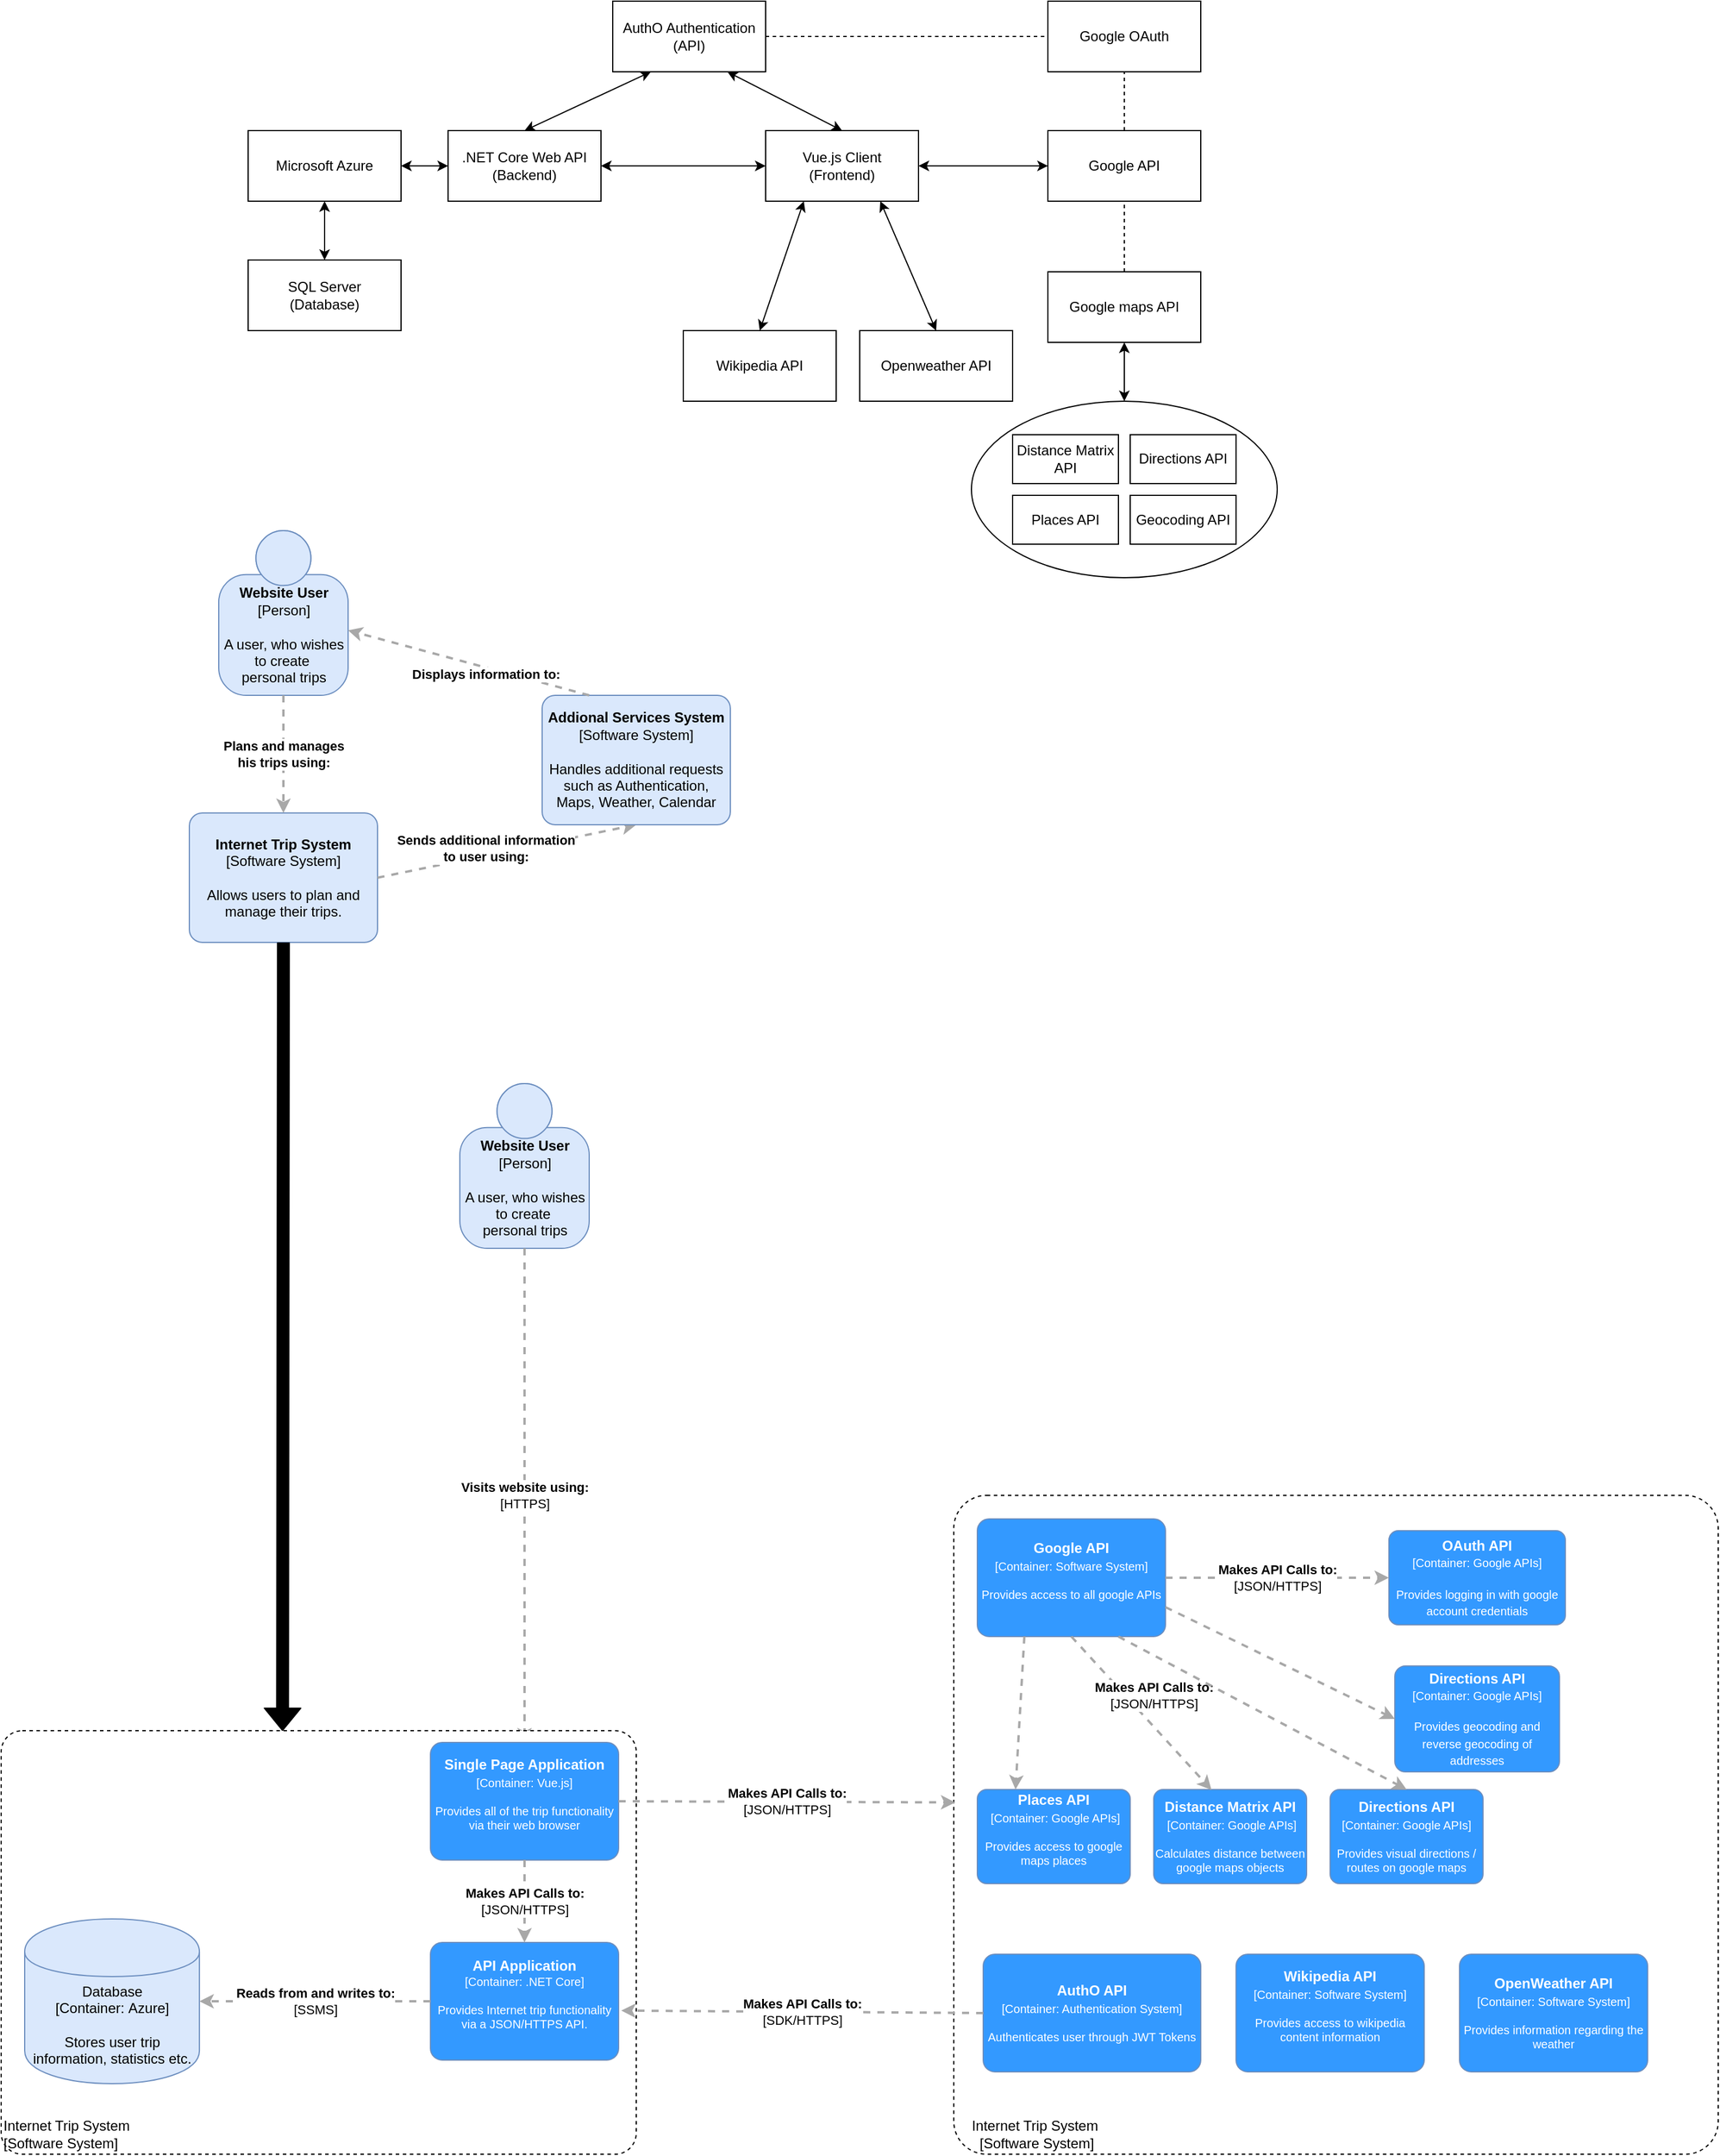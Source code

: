 <mxfile version="13.0.3" type="device"><diagram id="2mAT9Wd5Qepy-uDYWMxT" name="Page-1"><mxGraphModel dx="4470" dy="2687" grid="1" gridSize="10" guides="1" tooltips="1" connect="1" arrows="1" fold="1" page="1" pageScale="1" pageWidth="850" pageHeight="1100" math="0" shadow="0"><root><mxCell id="0"/><mxCell id="1" parent="0"/><mxCell id="9i1Rbm_RUIJexxACCG9K-1" value="&lt;div&gt;AuthO Authentication&lt;/div&gt;&lt;div&gt;(API)&lt;/div&gt;" style="rounded=0;whiteSpace=wrap;html=1;" parent="1" vertex="1"><mxGeometry x="340" y="130" width="130" height="60" as="geometry"/></mxCell><mxCell id="9i1Rbm_RUIJexxACCG9K-2" value="&lt;div&gt;.NET Core Web API&lt;/div&gt;&lt;div&gt;(Backend)&lt;/div&gt;" style="rounded=0;whiteSpace=wrap;html=1;" parent="1" vertex="1"><mxGeometry x="200" y="240" width="130" height="60" as="geometry"/></mxCell><mxCell id="9i1Rbm_RUIJexxACCG9K-3" value="&lt;div&gt;Vue.js Client&lt;/div&gt;&lt;div&gt;(Frontend)&lt;/div&gt;" style="rounded=0;whiteSpace=wrap;html=1;" parent="1" vertex="1"><mxGeometry x="470" y="240" width="130" height="60" as="geometry"/></mxCell><mxCell id="9i1Rbm_RUIJexxACCG9K-4" value="Microsoft Azure" style="rounded=0;whiteSpace=wrap;html=1;" parent="1" vertex="1"><mxGeometry x="30" y="240" width="130" height="60" as="geometry"/></mxCell><mxCell id="9i1Rbm_RUIJexxACCG9K-5" value="SQL Server&lt;br&gt;(Database)" style="rounded=0;whiteSpace=wrap;html=1;" parent="1" vertex="1"><mxGeometry x="30" y="350" width="130" height="60" as="geometry"/></mxCell><mxCell id="9i1Rbm_RUIJexxACCG9K-6" value="Google API" style="rounded=0;whiteSpace=wrap;html=1;" parent="1" vertex="1"><mxGeometry x="710" y="240" width="130" height="60" as="geometry"/></mxCell><mxCell id="9i1Rbm_RUIJexxACCG9K-7" value="Wikipedia API" style="rounded=0;whiteSpace=wrap;html=1;" parent="1" vertex="1"><mxGeometry x="400" y="410" width="130" height="60" as="geometry"/></mxCell><mxCell id="9i1Rbm_RUIJexxACCG9K-8" value="Openweather API" style="rounded=0;whiteSpace=wrap;html=1;" parent="1" vertex="1"><mxGeometry x="550" y="410" width="130" height="60" as="geometry"/></mxCell><mxCell id="9i1Rbm_RUIJexxACCG9K-9" value="Google OAuth" style="rounded=0;whiteSpace=wrap;html=1;" parent="1" vertex="1"><mxGeometry x="710" y="130" width="130" height="60" as="geometry"/></mxCell><mxCell id="9i1Rbm_RUIJexxACCG9K-10" value="Google maps API" style="rounded=0;whiteSpace=wrap;html=1;" parent="1" vertex="1"><mxGeometry x="710" y="360" width="130" height="60" as="geometry"/></mxCell><mxCell id="9i1Rbm_RUIJexxACCG9K-19" value="" style="ellipse;whiteSpace=wrap;html=1;shadow=0;" parent="1" vertex="1"><mxGeometry x="645" y="470" width="260" height="150" as="geometry"/></mxCell><mxCell id="9i1Rbm_RUIJexxACCG9K-11" value="Directions API" style="rounded=0;whiteSpace=wrap;html=1;" parent="1" vertex="1"><mxGeometry x="780" y="498.46" width="90" height="41.54" as="geometry"/></mxCell><mxCell id="9i1Rbm_RUIJexxACCG9K-12" value="Geocoding API" style="rounded=0;whiteSpace=wrap;html=1;" parent="1" vertex="1"><mxGeometry x="780" y="550" width="90" height="41.54" as="geometry"/></mxCell><mxCell id="9i1Rbm_RUIJexxACCG9K-13" value="Distance Matrix API" style="rounded=0;whiteSpace=wrap;html=1;" parent="1" vertex="1"><mxGeometry x="680" y="498.46" width="90" height="41.54" as="geometry"/></mxCell><mxCell id="9i1Rbm_RUIJexxACCG9K-14" value="Places API" style="rounded=0;whiteSpace=wrap;html=1;shadow=0;" parent="1" vertex="1"><mxGeometry x="680" y="550" width="90" height="41.54" as="geometry"/></mxCell><mxCell id="9i1Rbm_RUIJexxACCG9K-35" value="" style="endArrow=classic;startArrow=classic;html=1;exitX=1;exitY=0.5;exitDx=0;exitDy=0;entryX=0;entryY=0.5;entryDx=0;entryDy=0;" parent="1" source="9i1Rbm_RUIJexxACCG9K-4" target="9i1Rbm_RUIJexxACCG9K-2" edge="1"><mxGeometry width="50" height="50" relative="1" as="geometry"><mxPoint x="430" y="390" as="sourcePoint"/><mxPoint x="480" y="340" as="targetPoint"/></mxGeometry></mxCell><mxCell id="9i1Rbm_RUIJexxACCG9K-36" value="" style="endArrow=classic;startArrow=classic;html=1;exitX=0.5;exitY=0;exitDx=0;exitDy=0;entryX=0.5;entryY=1;entryDx=0;entryDy=0;" parent="1" source="9i1Rbm_RUIJexxACCG9K-5" target="9i1Rbm_RUIJexxACCG9K-4" edge="1"><mxGeometry width="50" height="50" relative="1" as="geometry"><mxPoint x="170" y="280.0" as="sourcePoint"/><mxPoint x="210" y="280.0" as="targetPoint"/></mxGeometry></mxCell><mxCell id="9i1Rbm_RUIJexxACCG9K-37" value="" style="endArrow=classic;startArrow=classic;html=1;exitX=0.5;exitY=0;exitDx=0;exitDy=0;entryX=0.25;entryY=1;entryDx=0;entryDy=0;" parent="1" source="9i1Rbm_RUIJexxACCG9K-7" target="9i1Rbm_RUIJexxACCG9K-3" edge="1"><mxGeometry width="50" height="50" relative="1" as="geometry"><mxPoint x="105" y="360.0" as="sourcePoint"/><mxPoint x="105" y="310.0" as="targetPoint"/></mxGeometry></mxCell><mxCell id="9i1Rbm_RUIJexxACCG9K-38" value="" style="endArrow=classic;startArrow=classic;html=1;exitX=0.5;exitY=0;exitDx=0;exitDy=0;entryX=0.75;entryY=1;entryDx=0;entryDy=0;" parent="1" source="9i1Rbm_RUIJexxACCG9K-8" target="9i1Rbm_RUIJexxACCG9K-3" edge="1"><mxGeometry width="50" height="50" relative="1" as="geometry"><mxPoint x="465" y="370" as="sourcePoint"/><mxPoint x="545" y="310.0" as="targetPoint"/></mxGeometry></mxCell><mxCell id="9i1Rbm_RUIJexxACCG9K-39" value="" style="endArrow=classic;startArrow=classic;html=1;exitX=1;exitY=0.5;exitDx=0;exitDy=0;entryX=0;entryY=0.5;entryDx=0;entryDy=0;" parent="1" source="9i1Rbm_RUIJexxACCG9K-2" target="9i1Rbm_RUIJexxACCG9K-3" edge="1"><mxGeometry width="50" height="50" relative="1" as="geometry"><mxPoint x="465" y="370" as="sourcePoint"/><mxPoint x="512.5" y="310.0" as="targetPoint"/></mxGeometry></mxCell><mxCell id="9i1Rbm_RUIJexxACCG9K-40" value="" style="endArrow=classic;startArrow=classic;html=1;exitX=0;exitY=0.5;exitDx=0;exitDy=0;entryX=1;entryY=0.5;entryDx=0;entryDy=0;" parent="1" source="9i1Rbm_RUIJexxACCG9K-6" target="9i1Rbm_RUIJexxACCG9K-3" edge="1"><mxGeometry width="50" height="50" relative="1" as="geometry"><mxPoint x="475" y="380" as="sourcePoint"/><mxPoint x="522.5" y="320.0" as="targetPoint"/></mxGeometry></mxCell><mxCell id="9i1Rbm_RUIJexxACCG9K-42" value="" style="endArrow=classic;startArrow=classic;html=1;exitX=0.5;exitY=1;exitDx=0;exitDy=0;entryX=0.5;entryY=0;entryDx=0;entryDy=0;" parent="1" source="9i1Rbm_RUIJexxACCG9K-10" target="9i1Rbm_RUIJexxACCG9K-19" edge="1"><mxGeometry width="50" height="50" relative="1" as="geometry"><mxPoint x="785" y="310.0" as="sourcePoint"/><mxPoint x="785" y="370" as="targetPoint"/></mxGeometry></mxCell><mxCell id="9i1Rbm_RUIJexxACCG9K-44" value="" style="endArrow=none;dashed=1;html=1;exitX=0.5;exitY=0;exitDx=0;exitDy=0;entryX=0.5;entryY=1;entryDx=0;entryDy=0;" parent="1" source="9i1Rbm_RUIJexxACCG9K-6" target="9i1Rbm_RUIJexxACCG9K-9" edge="1"><mxGeometry width="50" height="50" relative="1" as="geometry"><mxPoint x="430" y="390" as="sourcePoint"/><mxPoint x="480" y="340" as="targetPoint"/></mxGeometry></mxCell><mxCell id="9i1Rbm_RUIJexxACCG9K-45" value="" style="endArrow=none;dashed=1;html=1;exitX=0.5;exitY=0;exitDx=0;exitDy=0;entryX=0.5;entryY=1;entryDx=0;entryDy=0;" parent="1" source="9i1Rbm_RUIJexxACCG9K-10" target="9i1Rbm_RUIJexxACCG9K-6" edge="1"><mxGeometry width="50" height="50" relative="1" as="geometry"><mxPoint x="760" y="360.0" as="sourcePoint"/><mxPoint x="760" y="310.0" as="targetPoint"/></mxGeometry></mxCell><mxCell id="9i1Rbm_RUIJexxACCG9K-46" value="" style="endArrow=none;dashed=1;html=1;exitX=1;exitY=0.5;exitDx=0;exitDy=0;entryX=0;entryY=0.5;entryDx=0;entryDy=0;" parent="1" source="9i1Rbm_RUIJexxACCG9K-1" target="9i1Rbm_RUIJexxACCG9K-9" edge="1"><mxGeometry width="50" height="50" relative="1" as="geometry"><mxPoint x="785" y="250.0" as="sourcePoint"/><mxPoint x="785" y="200.0" as="targetPoint"/></mxGeometry></mxCell><mxCell id="9i1Rbm_RUIJexxACCG9K-47" value="" style="endArrow=classic;startArrow=classic;html=1;exitX=0.5;exitY=0;exitDx=0;exitDy=0;entryX=0.25;entryY=1;entryDx=0;entryDy=0;" parent="1" source="9i1Rbm_RUIJexxACCG9K-2" target="9i1Rbm_RUIJexxACCG9K-1" edge="1"><mxGeometry width="50" height="50" relative="1" as="geometry"><mxPoint x="430" y="390" as="sourcePoint"/><mxPoint x="480" y="340" as="targetPoint"/></mxGeometry></mxCell><mxCell id="9i1Rbm_RUIJexxACCG9K-48" value="" style="endArrow=classic;startArrow=classic;html=1;exitX=0.5;exitY=0;exitDx=0;exitDy=0;entryX=0.75;entryY=1;entryDx=0;entryDy=0;" parent="1" source="9i1Rbm_RUIJexxACCG9K-3" target="9i1Rbm_RUIJexxACCG9K-1" edge="1"><mxGeometry width="50" height="50" relative="1" as="geometry"><mxPoint x="275" y="250.0" as="sourcePoint"/><mxPoint x="350" y="170" as="targetPoint"/></mxGeometry></mxCell><mxCell id="bt_tfzDrWckzXTY9IHqa-1" value="&lt;span&gt;&lt;b&gt;Website User&lt;br&gt;&lt;/b&gt;[Person]&lt;/span&gt;&lt;br&gt;&lt;br&gt;&lt;div&gt;A user, who wishes&lt;/div&gt;&lt;div&gt;to create&amp;nbsp;&lt;/div&gt;&lt;div&gt;personal&amp;nbsp;&lt;span&gt;trips&lt;/span&gt;&lt;/div&gt;" style="html=1;dashed=0;whitespace=wrap;fillColor=#DAE8FC;strokeColor=#6C8EBF;shape=mxgraph.c4.person;align=center;points=[[0.5,0,0],[1,0.5,0],[1,0.75,0],[0.75,1,0],[0.5,1,0],[0.25,1,0],[0,0.75,0],[0,0.5,0]];" vertex="1" parent="1"><mxGeometry x="5" y="580" width="110.0" height="140" as="geometry"/></mxCell><mxCell id="bt_tfzDrWckzXTY9IHqa-2" value="&lt;b&gt;Internet Trip System&lt;/b&gt;&lt;div&gt;[Software System]&lt;/div&gt;&lt;br&gt;&lt;div&gt;Allows users to plan and&lt;/div&gt;&lt;div&gt;manage their trips.&lt;/div&gt;" style="rounded=1;whiteSpace=wrap;html=1;labelBackgroundColor=none;fillColor=#dae8fc;fontColor=#000000;align=center;arcSize=10;strokeColor=#6c8ebf;points=[[0.25,0,0],[0.5,0,0],[0.75,0,0],[1,0.25,0],[1,0.5,0],[1,0.75,0],[0.75,1,0],[0.5,1,0],[0.25,1,0],[0,0.75,0],[0,0.5,0],[0,0.25,0]];" vertex="1" parent="1"><mxGeometry x="-20" y="820" width="160" height="110.0" as="geometry"/></mxCell><mxCell id="bt_tfzDrWckzXTY9IHqa-3" value="&lt;b&gt;Plans and manages &lt;br&gt;his trips using:&lt;br&gt;&lt;/b&gt;" style="edgeStyle=none;rounded=0;html=1;entryX=0.5;entryY=0;jettySize=auto;orthogonalLoop=1;strokeColor=#A8A8A8;strokeWidth=2;fontColor=#000000;jumpStyle=none;dashed=1;exitX=0.5;exitY=1;exitDx=0;exitDy=0;exitPerimeter=0;entryDx=0;entryDy=0;entryPerimeter=0;" edge="1" parent="1" source="bt_tfzDrWckzXTY9IHqa-1" target="bt_tfzDrWckzXTY9IHqa-2"><mxGeometry width="200" relative="1" as="geometry"><mxPoint x="15" y="800" as="sourcePoint"/><mxPoint x="185" y="730" as="targetPoint"/></mxGeometry></mxCell><mxCell id="bt_tfzDrWckzXTY9IHqa-10" value="&lt;b&gt;Sends additional information&lt;br&gt;to user using:&lt;br&gt;&lt;/b&gt;" style="edgeStyle=none;rounded=0;html=1;jettySize=auto;orthogonalLoop=1;strokeColor=#A8A8A8;strokeWidth=2;fontColor=#000000;jumpStyle=none;dashed=1;exitX=1;exitY=0.5;exitDx=0;exitDy=0;exitPerimeter=0;entryX=0.5;entryY=1;entryDx=0;entryDy=0;entryPerimeter=0;" edge="1" parent="1" source="bt_tfzDrWckzXTY9IHqa-2" target="bt_tfzDrWckzXTY9IHqa-11"><mxGeometry x="-0.151" y="6" width="200" relative="1" as="geometry"><mxPoint x="70" y="730" as="sourcePoint"/><mxPoint x="300" y="800" as="targetPoint"/><mxPoint as="offset"/></mxGeometry></mxCell><mxCell id="bt_tfzDrWckzXTY9IHqa-11" value="&lt;span&gt;&lt;b&gt;Addional Services System&lt;br&gt;&lt;/b&gt;[Software System]&lt;/span&gt;&lt;br&gt;&lt;br&gt;&lt;div&gt;Handles additional requests&lt;/div&gt;&lt;div&gt;such as Authentication, Maps, Weather, Calendar&lt;/div&gt;" style="rounded=1;whiteSpace=wrap;html=1;labelBackgroundColor=none;fillColor=#dae8fc;fontColor=#000000;align=center;arcSize=10;strokeColor=#6c8ebf;points=[[0.25,0,0],[0.5,0,0],[0.75,0,0],[1,0.25,0],[1,0.5,0],[1,0.75,0],[0.75,1,0],[0.5,1,0],[0.25,1,0],[0,0.75,0],[0,0.5,0],[0,0.25,0]];" vertex="1" parent="1"><mxGeometry x="280" y="720" width="160" height="110.0" as="geometry"/></mxCell><mxCell id="bt_tfzDrWckzXTY9IHqa-12" value="&lt;b&gt;Displays information to:&lt;br&gt;&lt;/b&gt;" style="edgeStyle=none;rounded=0;html=1;jettySize=auto;orthogonalLoop=1;strokeColor=#A8A8A8;strokeWidth=2;fontColor=#000000;jumpStyle=none;dashed=1;exitX=0.25;exitY=0;exitDx=0;exitDy=0;exitPerimeter=0;" edge="1" parent="1" source="bt_tfzDrWckzXTY9IHqa-11" target="bt_tfzDrWckzXTY9IHqa-1"><mxGeometry x="-0.151" y="6" width="200" relative="1" as="geometry"><mxPoint x="150" y="885" as="sourcePoint"/><mxPoint x="365" y="840" as="targetPoint"/><mxPoint as="offset"/></mxGeometry></mxCell><mxCell id="bt_tfzDrWckzXTY9IHqa-18" value="&lt;span&gt;&lt;b&gt;Website User&lt;br&gt;&lt;/b&gt;[Person]&lt;/span&gt;&lt;br&gt;&lt;br&gt;&lt;div&gt;A user, who wishes&lt;/div&gt;&lt;div&gt;to create&amp;nbsp;&lt;/div&gt;&lt;div&gt;personal&amp;nbsp;&lt;span&gt;trips&lt;/span&gt;&lt;/div&gt;" style="html=1;dashed=0;whitespace=wrap;fillColor=#DAE8FC;strokeColor=#6C8EBF;shape=mxgraph.c4.person;align=center;points=[[0.5,0,0],[1,0.5,0],[1,0.75,0],[0.75,1,0],[0.5,1,0],[0.25,1,0],[0,0.75,0],[0,0.5,0]];" vertex="1" parent="1"><mxGeometry x="210" y="1050" width="110.0" height="140" as="geometry"/></mxCell><mxCell id="bt_tfzDrWckzXTY9IHqa-25" value="&lt;div style=&quot;text-align: left&quot;&gt;&lt;div style=&quot;text-align: center&quot;&gt;&lt;b&gt;Visits website using:&lt;/b&gt;&lt;/div&gt;&lt;div style=&quot;text-align: center&quot;&gt;[HTTPS]&lt;/div&gt;&lt;/div&gt;" style="edgeStyle=none;rounded=0;html=1;jettySize=auto;orthogonalLoop=1;strokeColor=#A8A8A8;strokeWidth=2;fontColor=#000000;jumpStyle=none;dashed=1;exitX=0.5;exitY=1;exitDx=0;exitDy=0;exitPerimeter=0;entryX=0.5;entryY=0;entryDx=0;entryDy=0;entryPerimeter=0;" edge="1" parent="1" source="bt_tfzDrWckzXTY9IHqa-18" target="bt_tfzDrWckzXTY9IHqa-20"><mxGeometry width="200" relative="1" as="geometry"><mxPoint x="275" y="1380" as="sourcePoint"/><mxPoint x="275" y="1450" as="targetPoint"/></mxGeometry></mxCell><mxCell id="bt_tfzDrWckzXTY9IHqa-26" value="" style="shape=flexArrow;endArrow=classic;html=1;exitX=0.5;exitY=1;exitDx=0;exitDy=0;exitPerimeter=0;entryX=0.443;entryY=0.001;entryDx=0;entryDy=0;entryPerimeter=0;fillColor=#000000;" edge="1" parent="1" source="bt_tfzDrWckzXTY9IHqa-2" target="bt_tfzDrWckzXTY9IHqa-14"><mxGeometry width="50" height="50" relative="1" as="geometry"><mxPoint x="-30" y="1050" as="sourcePoint"/><mxPoint x="20" y="1000" as="targetPoint"/></mxGeometry></mxCell><mxCell id="bt_tfzDrWckzXTY9IHqa-51" value="&lt;div style=&quot;text-align: left&quot;&gt;&amp;nbsp; &amp;nbsp; Internet Trip System&lt;/div&gt;&lt;div style=&quot;text-align: left&quot;&gt;&amp;nbsp; &amp;nbsp; &amp;nbsp; [Software System]&lt;/div&gt;" style="rounded=1;whiteSpace=wrap;html=1;labelBackgroundColor=none;fillColor=#ffffff;fontColor=#000000;align=left;arcSize=5;strokeColor=#000000;verticalAlign=bottom;points=[[0.25,0,0],[0.5,0,0],[0.75,0,0],[1,0.25,0],[1,0.5,0],[1,0.75,0],[0.75,1,0],[0.5,1,0],[0.25,1,0],[0,0.75,0],[0,0.5,0],[0,0.25,0]];dashed=1;" vertex="1" parent="1"><mxGeometry x="630" y="1400" width="650" height="560" as="geometry"/></mxCell><mxCell id="bt_tfzDrWckzXTY9IHqa-52" value="" style="group" vertex="1" connectable="0" parent="1"><mxGeometry x="-180" y="1600" width="540" height="360" as="geometry"/></mxCell><mxCell id="bt_tfzDrWckzXTY9IHqa-14" value="&lt;div style=&quot;text-align: left&quot;&gt;Internet Trip System&lt;/div&gt;&lt;div style=&quot;text-align: left&quot;&gt;[Software System]&lt;/div&gt;" style="rounded=1;whiteSpace=wrap;html=1;labelBackgroundColor=none;fillColor=#ffffff;fontColor=#000000;align=left;arcSize=5;strokeColor=#000000;verticalAlign=bottom;points=[[0.25,0,0],[0.5,0,0],[0.75,0,0],[1,0.25,0],[1,0.5,0],[1,0.75,0],[0.75,1,0],[0.5,1,0],[0.25,1,0],[0,0.75,0],[0,0.5,0],[0,0.25,0]];dashed=1;" vertex="1" parent="bt_tfzDrWckzXTY9IHqa-52"><mxGeometry width="540" height="360" as="geometry"/></mxCell><mxCell id="bt_tfzDrWckzXTY9IHqa-15" value="&lt;font color=&quot;#ffffff&quot;&gt;&lt;b&gt;API Application&lt;/b&gt;&lt;br&gt;&lt;/font&gt;&lt;div style=&quot;font-size: 10px&quot;&gt;&lt;font color=&quot;#ffffff&quot; style=&quot;font-size: 10px&quot;&gt;[Container: .NET Core]&lt;/font&gt;&lt;/div&gt;&lt;div style=&quot;font-size: 10px&quot;&gt;&lt;font color=&quot;#ffffff&quot; style=&quot;font-size: 10px&quot;&gt;&lt;br&gt;&lt;/font&gt;&lt;/div&gt;&lt;div style=&quot;font-size: 10px&quot;&gt;&lt;font color=&quot;#ffffff&quot; style=&quot;font-size: 10px&quot;&gt;Provides Internet trip functionality via a JSON/HTTPS API.&lt;/font&gt;&lt;/div&gt;&lt;div style=&quot;font-size: 10px&quot;&gt;&lt;br&gt;&lt;/div&gt;" style="rounded=1;whiteSpace=wrap;html=1;labelBackgroundColor=none;fillColor=#3399FF;align=center;arcSize=10;strokeColor=#6c8ebf;points=[[0.25,0,0],[0.5,0,0],[0.75,0,0],[1,0.25,0],[1,0.5,0],[1,0.75,0],[0.75,1,0],[0.5,1,0],[0.25,1,0],[0,0.75,0],[0,0.5,0],[0,0.25,0]];" vertex="1" parent="bt_tfzDrWckzXTY9IHqa-52"><mxGeometry x="365" y="180" width="160" height="100" as="geometry"/></mxCell><mxCell id="bt_tfzDrWckzXTY9IHqa-20" value="&lt;span style=&quot;color: rgb(255 , 255 , 255)&quot;&gt;&lt;b&gt;Single Page Application&lt;br&gt;&lt;/b&gt;&lt;/span&gt;&lt;font style=&quot;font-size: 10px&quot;&gt;&lt;span style=&quot;color: rgb(255 , 255 , 255)&quot;&gt;[Container: Vue.js]&lt;/span&gt;&lt;br&gt;&lt;/font&gt;&lt;div style=&quot;font-size: 10px&quot;&gt;&lt;font color=&quot;#ffffff&quot; style=&quot;font-size: 10px&quot;&gt;&lt;br&gt;&lt;/font&gt;&lt;/div&gt;&lt;div style=&quot;font-size: 10px&quot;&gt;&lt;font color=&quot;#ffffff&quot; style=&quot;font-size: 10px&quot;&gt;Provides all of the trip functionality&lt;/font&gt;&lt;/div&gt;&lt;div style=&quot;font-size: 10px&quot;&gt;&lt;font color=&quot;#ffffff&quot; style=&quot;font-size: 10px&quot;&gt;via their web browser&lt;/font&gt;&lt;/div&gt;&lt;div style=&quot;font-size: 10px&quot;&gt;&lt;br&gt;&lt;/div&gt;" style="rounded=1;whiteSpace=wrap;html=1;labelBackgroundColor=none;fillColor=#3399FF;align=center;arcSize=10;strokeColor=#6c8ebf;points=[[0.25,0,0],[0.5,0,0],[0.75,0,0],[1,0.25,0],[1,0.5,0],[1,0.75,0],[0.75,1,0],[0.5,1,0],[0.25,1,0],[0,0.75,0],[0,0.5,0],[0,0.25,0]];" vertex="1" parent="bt_tfzDrWckzXTY9IHqa-52"><mxGeometry x="365" y="10" width="160" height="100" as="geometry"/></mxCell><mxCell id="bt_tfzDrWckzXTY9IHqa-21" value="&lt;span&gt;Database&lt;/span&gt;&lt;div&gt;[Container:&amp;nbsp;Azure]&lt;/div&gt;&lt;br&gt;&lt;div&gt;Stores user trip information, statistics etc.&lt;/div&gt;" style="shape=cylinder;whiteSpace=wrap;html=1;boundedLbl=1;rounded=0;labelBackgroundColor=none;fillColor=#dae8fc;fontSize=12;fontColor=#000000;align=center;strokeColor=#6c8ebf;points=[[0.5,0,0],[1,0.25,0],[1,0.5,0],[1,0.75,0],[0.5,1,0],[0,0.75,0],[0,0.5,0],[0,0.25,0]];" vertex="1" parent="bt_tfzDrWckzXTY9IHqa-52"><mxGeometry x="20" y="160" width="148.57" height="140" as="geometry"/></mxCell><mxCell id="bt_tfzDrWckzXTY9IHqa-23" value="&lt;div style=&quot;text-align: left&quot;&gt;&lt;div style=&quot;text-align: center&quot;&gt;&lt;b&gt;Makes API Calls to:&lt;/b&gt;&lt;/div&gt;&lt;div style=&quot;text-align: center&quot;&gt;[JSON/HTTPS]&lt;br&gt;&lt;/div&gt;&lt;/div&gt;" style="edgeStyle=none;rounded=0;html=1;jettySize=auto;orthogonalLoop=1;strokeColor=#A8A8A8;strokeWidth=2;fontColor=#000000;jumpStyle=none;dashed=1;exitX=0.5;exitY=1;exitDx=0;exitDy=0;exitPerimeter=0;" edge="1" parent="bt_tfzDrWckzXTY9IHqa-52" source="bt_tfzDrWckzXTY9IHqa-20" target="bt_tfzDrWckzXTY9IHqa-15"><mxGeometry width="200" relative="1" as="geometry"><mxPoint x="200" y="100" as="sourcePoint"/><mxPoint x="400" y="100" as="targetPoint"/></mxGeometry></mxCell><mxCell id="bt_tfzDrWckzXTY9IHqa-24" value="&lt;div style=&quot;text-align: left&quot;&gt;&lt;div style=&quot;text-align: center&quot;&gt;&lt;b&gt;Reads from and writes to:&lt;/b&gt;&lt;/div&gt;&lt;div style=&quot;text-align: center&quot;&gt;[SSMS]&lt;br&gt;&lt;/div&gt;&lt;/div&gt;" style="edgeStyle=none;rounded=0;html=1;jettySize=auto;orthogonalLoop=1;strokeColor=#A8A8A8;strokeWidth=2;fontColor=#000000;jumpStyle=none;dashed=1;exitX=0;exitY=0.5;exitDx=0;exitDy=0;exitPerimeter=0;entryX=1;entryY=0.5;entryDx=0;entryDy=0;entryPerimeter=0;" edge="1" parent="bt_tfzDrWckzXTY9IHqa-52" source="bt_tfzDrWckzXTY9IHqa-15" target="bt_tfzDrWckzXTY9IHqa-21"><mxGeometry width="200" relative="1" as="geometry"><mxPoint x="455.0" y="120" as="sourcePoint"/><mxPoint x="455.0" y="190" as="targetPoint"/></mxGeometry></mxCell><mxCell id="bt_tfzDrWckzXTY9IHqa-53" value="&lt;font&gt;&lt;span style=&quot;color: rgb(255 , 255 , 255)&quot;&gt;&lt;b&gt;Google API&lt;br&gt;&lt;/b&gt;&lt;span style=&quot;font-size: 10px&quot;&gt;[Container: Software System]&lt;/span&gt;&lt;/span&gt;&lt;br&gt;&lt;/font&gt;&lt;div style=&quot;font-size: 10px&quot;&gt;&lt;font color=&quot;#ffffff&quot; style=&quot;font-size: 10px&quot;&gt;&lt;br&gt;&lt;/font&gt;&lt;/div&gt;&lt;div style=&quot;font-size: 10px&quot;&gt;&lt;font color=&quot;#ffffff&quot;&gt;Provides access to all google APIs&lt;/font&gt;&lt;/div&gt;&lt;div style=&quot;font-size: 10px&quot;&gt;&lt;br&gt;&lt;/div&gt;" style="rounded=1;whiteSpace=wrap;html=1;labelBackgroundColor=none;fillColor=#3399FF;align=center;arcSize=10;strokeColor=#6c8ebf;points=[[0.25,0,0],[0.5,0,0],[0.75,0,0],[1,0.25,0],[1,0.5,0],[1,0.75,0],[0.75,1,0],[0.5,1,0],[0.25,1,0],[0,0.75,0],[0,0.5,0],[0,0.25,0]];" vertex="1" parent="1"><mxGeometry x="650" y="1420" width="160" height="100" as="geometry"/></mxCell><mxCell id="bt_tfzDrWckzXTY9IHqa-54" value="&lt;div style=&quot;text-align: left&quot;&gt;&lt;div style=&quot;text-align: center&quot;&gt;&lt;b&gt;Makes API Calls to:&lt;/b&gt;&lt;/div&gt;&lt;div style=&quot;text-align: center&quot;&gt;[JSON/HTTPS]&lt;br&gt;&lt;/div&gt;&lt;/div&gt;" style="edgeStyle=none;rounded=0;html=1;jettySize=auto;orthogonalLoop=1;strokeColor=#A8A8A8;strokeWidth=2;fontColor=#000000;jumpStyle=none;dashed=1;exitX=1;exitY=0.5;exitDx=0;exitDy=0;exitPerimeter=0;entryX=0.002;entryY=0.466;entryDx=0;entryDy=0;entryPerimeter=0;" edge="1" parent="1" source="bt_tfzDrWckzXTY9IHqa-20" target="bt_tfzDrWckzXTY9IHqa-51"><mxGeometry width="200" relative="1" as="geometry"><mxPoint x="275.0" y="1720" as="sourcePoint"/><mxPoint x="629" y="1658" as="targetPoint"/></mxGeometry></mxCell><mxCell id="bt_tfzDrWckzXTY9IHqa-55" value="&lt;div style=&quot;text-align: left&quot;&gt;&lt;div style=&quot;text-align: center&quot;&gt;&lt;br&gt;&lt;/div&gt;&lt;/div&gt;" style="edgeStyle=none;rounded=0;html=1;jettySize=auto;orthogonalLoop=1;strokeColor=#A8A8A8;strokeWidth=2;fontColor=#000000;jumpStyle=none;dashed=1;exitX=0.25;exitY=1;exitDx=0;exitDy=0;exitPerimeter=0;entryX=0.25;entryY=0;entryDx=0;entryDy=0;entryPerimeter=0;" edge="1" parent="1" source="bt_tfzDrWckzXTY9IHqa-53" target="bt_tfzDrWckzXTY9IHqa-56"><mxGeometry x="0.129" y="114" width="200" relative="1" as="geometry"><mxPoint x="465" y="1480" as="sourcePoint"/><mxPoint x="660" y="1480" as="targetPoint"/><mxPoint as="offset"/></mxGeometry></mxCell><mxCell id="bt_tfzDrWckzXTY9IHqa-56" value="&lt;font&gt;&lt;span style=&quot;color: rgb(255 , 255 , 255)&quot;&gt;&lt;b&gt;Places API&lt;br&gt;&lt;/b&gt;&lt;span style=&quot;font-size: 10px&quot;&gt;&amp;nbsp;[Container: Google APIs]&lt;/span&gt;&lt;/span&gt;&lt;br&gt;&lt;/font&gt;&lt;div style=&quot;font-size: 10px&quot;&gt;&lt;font color=&quot;#ffffff&quot; style=&quot;font-size: 10px&quot;&gt;&lt;br&gt;&lt;/font&gt;&lt;/div&gt;&lt;div style=&quot;font-size: 10px&quot;&gt;&lt;font color=&quot;#ffffff&quot;&gt;Provides access to google maps places&lt;/font&gt;&lt;/div&gt;&lt;div style=&quot;font-size: 10px&quot;&gt;&lt;br&gt;&lt;/div&gt;" style="rounded=1;whiteSpace=wrap;html=1;labelBackgroundColor=none;fillColor=#3399FF;align=center;arcSize=10;strokeColor=#6c8ebf;points=[[0.25,0,0],[0.5,0,0],[0.75,0,0],[1,0.25,0],[1,0.5,0],[1,0.75,0],[0.75,1,0],[0.5,1,0],[0.25,1,0],[0,0.75,0],[0,0.5,0],[0,0.25,0]];" vertex="1" parent="1"><mxGeometry x="650" y="1650" width="130" height="80" as="geometry"/></mxCell><mxCell id="bt_tfzDrWckzXTY9IHqa-57" value="&lt;font&gt;&lt;span style=&quot;color: rgb(255 , 255 , 255)&quot;&gt;&lt;b&gt;Distance Matrix API&lt;br&gt;&lt;/b&gt;&lt;span style=&quot;font-size: 10px&quot;&gt;&amp;nbsp;[Container: Google APIs]&lt;/span&gt;&lt;/span&gt;&lt;br&gt;&lt;/font&gt;&lt;div style=&quot;font-size: 10px&quot;&gt;&lt;font color=&quot;#ffffff&quot; style=&quot;font-size: 10px&quot;&gt;&lt;br&gt;&lt;/font&gt;&lt;/div&gt;&lt;div style=&quot;font-size: 10px&quot;&gt;&lt;font color=&quot;#ffffff&quot;&gt;Calculates distance between google maps objects&lt;/font&gt;&lt;/div&gt;" style="rounded=1;whiteSpace=wrap;html=1;labelBackgroundColor=none;fillColor=#3399FF;align=center;arcSize=10;strokeColor=#6c8ebf;points=[[0.25,0,0],[0.5,0,0],[0.75,0,0],[1,0.25,0],[1,0.5,0],[1,0.75,0],[0.75,1,0],[0.5,1,0],[0.25,1,0],[0,0.75,0],[0,0.5,0],[0,0.25,0]];" vertex="1" parent="1"><mxGeometry x="800" y="1650" width="130" height="80" as="geometry"/></mxCell><mxCell id="bt_tfzDrWckzXTY9IHqa-58" value="&lt;div style=&quot;text-align: left&quot;&gt;&lt;div style=&quot;text-align: center&quot;&gt;&lt;br&gt;&lt;/div&gt;&lt;/div&gt;" style="edgeStyle=none;rounded=0;html=1;jettySize=auto;orthogonalLoop=1;strokeColor=#A8A8A8;strokeWidth=2;fontColor=#000000;jumpStyle=none;dashed=1;entryX=0.378;entryY=0.004;entryDx=0;entryDy=0;entryPerimeter=0;exitX=0.5;exitY=1;exitDx=0;exitDy=0;exitPerimeter=0;" edge="1" parent="1" source="bt_tfzDrWckzXTY9IHqa-53" target="bt_tfzDrWckzXTY9IHqa-57"><mxGeometry width="200" relative="1" as="geometry"><mxPoint x="730" y="1550" as="sourcePoint"/><mxPoint x="692.5" y="1600" as="targetPoint"/></mxGeometry></mxCell><mxCell id="bt_tfzDrWckzXTY9IHqa-63" value="&lt;div&gt;&lt;b&gt;Makes API Calls to:&lt;/b&gt;&lt;/div&gt;&lt;div&gt;[JSON/HTTPS]&lt;/div&gt;" style="edgeLabel;html=1;align=center;verticalAlign=middle;resizable=0;points=[];" vertex="1" connectable="0" parent="bt_tfzDrWckzXTY9IHqa-58"><mxGeometry x="-0.213" y="-2" relative="1" as="geometry"><mxPoint x="24.44" y="-2.8" as="offset"/></mxGeometry></mxCell><mxCell id="bt_tfzDrWckzXTY9IHqa-59" value="&lt;font&gt;&lt;span style=&quot;color: rgb(255 , 255 , 255)&quot;&gt;&lt;b&gt;Directions API&lt;/b&gt;&lt;span style=&quot;font-size: 10px&quot;&gt; [Container: Google APIs]&lt;/span&gt;&lt;/span&gt;&lt;br&gt;&lt;/font&gt;&lt;div style=&quot;font-size: 10px&quot;&gt;&lt;font color=&quot;#ffffff&quot; style=&quot;font-size: 10px&quot;&gt;&lt;br&gt;&lt;/font&gt;&lt;/div&gt;&lt;div style=&quot;font-size: 10px&quot;&gt;&lt;font color=&quot;#ffffff&quot;&gt;Provides visual directions / routes on google maps&lt;/font&gt;&lt;/div&gt;" style="rounded=1;whiteSpace=wrap;html=1;labelBackgroundColor=none;fillColor=#3399FF;align=center;arcSize=10;strokeColor=#6c8ebf;points=[[0.25,0,0],[0.5,0,0],[0.75,0,0],[1,0.25,0],[1,0.5,0],[1,0.75,0],[0.75,1,0],[0.5,1,0],[0.25,1,0],[0,0.75,0],[0,0.5,0],[0,0.25,0]];" vertex="1" parent="1"><mxGeometry x="950" y="1650" width="130" height="80" as="geometry"/></mxCell><mxCell id="bt_tfzDrWckzXTY9IHqa-60" value="&lt;div style=&quot;text-align: left&quot;&gt;&lt;div style=&quot;text-align: center&quot;&gt;&lt;br&gt;&lt;/div&gt;&lt;/div&gt;" style="edgeStyle=none;rounded=0;html=1;jettySize=auto;orthogonalLoop=1;strokeColor=#A8A8A8;strokeWidth=2;fontColor=#000000;jumpStyle=none;dashed=1;entryX=0.5;entryY=0;entryDx=0;entryDy=0;entryPerimeter=0;exitX=0.75;exitY=1;exitDx=0;exitDy=0;exitPerimeter=0;" edge="1" parent="1" source="bt_tfzDrWckzXTY9IHqa-53" target="bt_tfzDrWckzXTY9IHqa-59"><mxGeometry width="200" relative="1" as="geometry"><mxPoint x="740" y="1530" as="sourcePoint"/><mxPoint x="859.14" y="1600.32" as="targetPoint"/></mxGeometry></mxCell><mxCell id="bt_tfzDrWckzXTY9IHqa-61" value="&lt;font&gt;&lt;span&gt;&lt;font color=&quot;#ffffff&quot;&gt;&lt;b&gt;OAuth API&lt;br&gt;&lt;/b&gt;&lt;span style=&quot;font-size: 10px&quot;&gt;[Container: Google APIs]&lt;/span&gt;&lt;/font&gt;&lt;/span&gt;&lt;br&gt;&lt;/font&gt;&lt;div style=&quot;font-size: 10px&quot;&gt;&lt;br&gt;&lt;/div&gt;&lt;font color=&quot;#ffffff&quot;&gt;&lt;span style=&quot;font-size: 10px&quot;&gt;Provides logging in with google account credentials&lt;/span&gt;&lt;/font&gt;" style="rounded=1;whiteSpace=wrap;html=1;labelBackgroundColor=none;fillColor=#3399FF;align=center;arcSize=10;strokeColor=#6c8ebf;points=[[0.25,0,0],[0.5,0,0],[0.75,0,0],[1,0.25,0],[1,0.5,0],[1,0.75,0],[0.75,1,0],[0.5,1,0],[0.25,1,0],[0,0.75,0],[0,0.5,0],[0,0.25,0]];" vertex="1" parent="1"><mxGeometry x="1000" y="1430" width="150" height="80" as="geometry"/></mxCell><mxCell id="bt_tfzDrWckzXTY9IHqa-62" value="&lt;div style=&quot;text-align: left&quot;&gt;&lt;div style=&quot;text-align: center&quot;&gt;&lt;b&gt;Makes API Calls to:&lt;/b&gt;&lt;/div&gt;&lt;div style=&quot;text-align: center&quot;&gt;[JSON/HTTPS]&lt;br&gt;&lt;/div&gt;&lt;/div&gt;" style="edgeStyle=none;rounded=0;html=1;jettySize=auto;orthogonalLoop=1;strokeColor=#A8A8A8;strokeWidth=2;fontColor=#000000;jumpStyle=none;dashed=1;entryX=0;entryY=0.5;entryDx=0;entryDy=0;entryPerimeter=0;exitX=1;exitY=0.5;exitDx=0;exitDy=0;exitPerimeter=0;" edge="1" parent="1" source="bt_tfzDrWckzXTY9IHqa-53" target="bt_tfzDrWckzXTY9IHqa-61"><mxGeometry width="200" relative="1" as="geometry"><mxPoint x="780.0" y="1530" as="sourcePoint"/><mxPoint x="1015" y="1600" as="targetPoint"/></mxGeometry></mxCell><mxCell id="bt_tfzDrWckzXTY9IHqa-64" value="&lt;font&gt;&lt;span&gt;&lt;font color=&quot;#ffffff&quot;&gt;&lt;b&gt;Directions API&lt;/b&gt;&lt;span style=&quot;font-size: 10px&quot;&gt; &lt;br&gt;[Container: Google APIs]&lt;/span&gt;&lt;/font&gt;&lt;/span&gt;&lt;br&gt;&lt;/font&gt;&lt;div style=&quot;font-size: 10px&quot;&gt;&lt;font color=&quot;#ffffff&quot; style=&quot;font-size: 10px&quot;&gt;&lt;br&gt;&lt;/font&gt;&lt;/div&gt;&lt;div&gt;&lt;font color=&quot;#ffffff&quot;&gt;&lt;span style=&quot;font-size: 10px&quot;&gt;Provides geocoding and reverse geocoding of addresses&lt;/span&gt;&lt;/font&gt;&lt;br&gt;&lt;/div&gt;" style="rounded=1;whiteSpace=wrap;html=1;labelBackgroundColor=none;fillColor=#3399FF;align=center;arcSize=10;strokeColor=#6c8ebf;points=[[0.25,0,0],[0.5,0,0],[0.75,0,0],[1,0.25,0],[1,0.5,0],[1,0.75,0],[0.75,1,0],[0.5,1,0],[0.25,1,0],[0,0.75,0],[0,0.5,0],[0,0.25,0]];" vertex="1" parent="1"><mxGeometry x="1005" y="1545" width="140" height="90" as="geometry"/></mxCell><mxCell id="bt_tfzDrWckzXTY9IHqa-65" value="&lt;div style=&quot;text-align: left&quot;&gt;&lt;div style=&quot;text-align: center&quot;&gt;&lt;br&gt;&lt;/div&gt;&lt;/div&gt;" style="edgeStyle=none;rounded=0;html=1;jettySize=auto;orthogonalLoop=1;strokeColor=#A8A8A8;strokeWidth=2;fontColor=#000000;jumpStyle=none;dashed=1;entryX=0;entryY=0.5;entryDx=0;entryDy=0;entryPerimeter=0;exitX=1;exitY=0.75;exitDx=0;exitDy=0;exitPerimeter=0;" edge="1" parent="1" source="bt_tfzDrWckzXTY9IHqa-53" target="bt_tfzDrWckzXTY9IHqa-64"><mxGeometry width="200" relative="1" as="geometry"><mxPoint x="780" y="1530" as="sourcePoint"/><mxPoint x="1025" y="1660" as="targetPoint"/></mxGeometry></mxCell><mxCell id="bt_tfzDrWckzXTY9IHqa-67" value="&lt;font&gt;&lt;span style=&quot;color: rgb(255 , 255 , 255)&quot;&gt;&lt;b&gt;AuthO API&lt;br&gt;&lt;/b&gt;&lt;span style=&quot;font-size: 10px&quot;&gt;[Container: Authentication System]&lt;/span&gt;&lt;/span&gt;&lt;br&gt;&lt;/font&gt;&lt;div style=&quot;font-size: 10px&quot;&gt;&lt;font color=&quot;#ffffff&quot; style=&quot;font-size: 10px&quot;&gt;&lt;br&gt;&lt;/font&gt;&lt;/div&gt;&lt;div style=&quot;font-size: 10px&quot;&gt;&lt;font color=&quot;#ffffff&quot;&gt;Authenticates user through JWT Tokens&lt;/font&gt;&lt;/div&gt;" style="rounded=1;whiteSpace=wrap;html=1;labelBackgroundColor=none;fillColor=#3399FF;align=center;arcSize=10;strokeColor=#6c8ebf;points=[[0.25,0,0],[0.5,0,0],[0.75,0,0],[1,0.25,0],[1,0.5,0],[1,0.75,0],[0.75,1,0],[0.5,1,0],[0.25,1,0],[0,0.75,0],[0,0.5,0],[0,0.25,0]];" vertex="1" parent="1"><mxGeometry x="655" y="1790" width="185" height="100" as="geometry"/></mxCell><mxCell id="bt_tfzDrWckzXTY9IHqa-68" value="&lt;div style=&quot;text-align: left&quot;&gt;&lt;div style=&quot;text-align: center&quot;&gt;&lt;b&gt;Makes API Calls to:&lt;/b&gt;&lt;/div&gt;&lt;div style=&quot;text-align: center&quot;&gt;[SDK/HTTPS]&lt;br&gt;&lt;/div&gt;&lt;/div&gt;" style="edgeStyle=none;rounded=0;html=1;jettySize=auto;orthogonalLoop=1;strokeColor=#A8A8A8;strokeWidth=2;fontColor=#000000;jumpStyle=none;dashed=1;exitX=0;exitY=0.5;exitDx=0;exitDy=0;exitPerimeter=0;entryX=1.014;entryY=0.579;entryDx=0;entryDy=0;entryPerimeter=0;" edge="1" parent="1" source="bt_tfzDrWckzXTY9IHqa-67" target="bt_tfzDrWckzXTY9IHqa-15"><mxGeometry width="200" relative="1" as="geometry"><mxPoint x="355.0" y="1670.0" as="sourcePoint"/><mxPoint x="641.08" y="1666.48" as="targetPoint"/></mxGeometry></mxCell><mxCell id="bt_tfzDrWckzXTY9IHqa-70" value="&lt;font&gt;&lt;span style=&quot;color: rgb(255 , 255 , 255)&quot;&gt;&lt;b&gt;Wikipedia API&lt;br&gt;&lt;/b&gt;&lt;span style=&quot;font-size: 10px&quot;&gt;[Container: Software System]&lt;/span&gt;&lt;/span&gt;&lt;br&gt;&lt;/font&gt;&lt;div style=&quot;font-size: 10px&quot;&gt;&lt;font color=&quot;#ffffff&quot; style=&quot;font-size: 10px&quot;&gt;&lt;br&gt;&lt;/font&gt;&lt;/div&gt;&lt;div style=&quot;font-size: 10px&quot;&gt;&lt;font color=&quot;#ffffff&quot;&gt;Provides access to wikipedia content information&lt;/font&gt;&lt;/div&gt;&lt;div style=&quot;font-size: 10px&quot;&gt;&lt;br&gt;&lt;/div&gt;" style="rounded=1;whiteSpace=wrap;html=1;labelBackgroundColor=none;fillColor=#3399FF;align=center;arcSize=10;strokeColor=#6c8ebf;points=[[0.25,0,0],[0.5,0,0],[0.75,0,0],[1,0.25,0],[1,0.5,0],[1,0.75,0],[0.75,1,0],[0.5,1,0],[0.25,1,0],[0,0.75,0],[0,0.5,0],[0,0.25,0]];" vertex="1" parent="1"><mxGeometry x="870" y="1790" width="160" height="100" as="geometry"/></mxCell><mxCell id="bt_tfzDrWckzXTY9IHqa-71" value="&lt;font&gt;&lt;span style=&quot;color: rgb(255 , 255 , 255)&quot;&gt;&lt;b&gt;OpenWeather API&lt;br&gt;&lt;/b&gt;&lt;span style=&quot;font-size: 10px&quot;&gt;[Container: Software System]&lt;/span&gt;&lt;/span&gt;&lt;br&gt;&lt;/font&gt;&lt;div style=&quot;font-size: 10px&quot;&gt;&lt;font color=&quot;#ffffff&quot; style=&quot;font-size: 10px&quot;&gt;&lt;br&gt;&lt;/font&gt;&lt;/div&gt;&lt;div style=&quot;font-size: 10px&quot;&gt;&lt;font color=&quot;#ffffff&quot;&gt;Provides information regarding the weather&lt;/font&gt;&lt;/div&gt;" style="rounded=1;whiteSpace=wrap;html=1;labelBackgroundColor=none;fillColor=#3399FF;align=center;arcSize=10;strokeColor=#6c8ebf;points=[[0.25,0,0],[0.5,0,0],[0.75,0,0],[1,0.25,0],[1,0.5,0],[1,0.75,0],[0.75,1,0],[0.5,1,0],[0.25,1,0],[0,0.75,0],[0,0.5,0],[0,0.25,0]];" vertex="1" parent="1"><mxGeometry x="1060" y="1790" width="160" height="100" as="geometry"/></mxCell></root></mxGraphModel></diagram></mxfile>